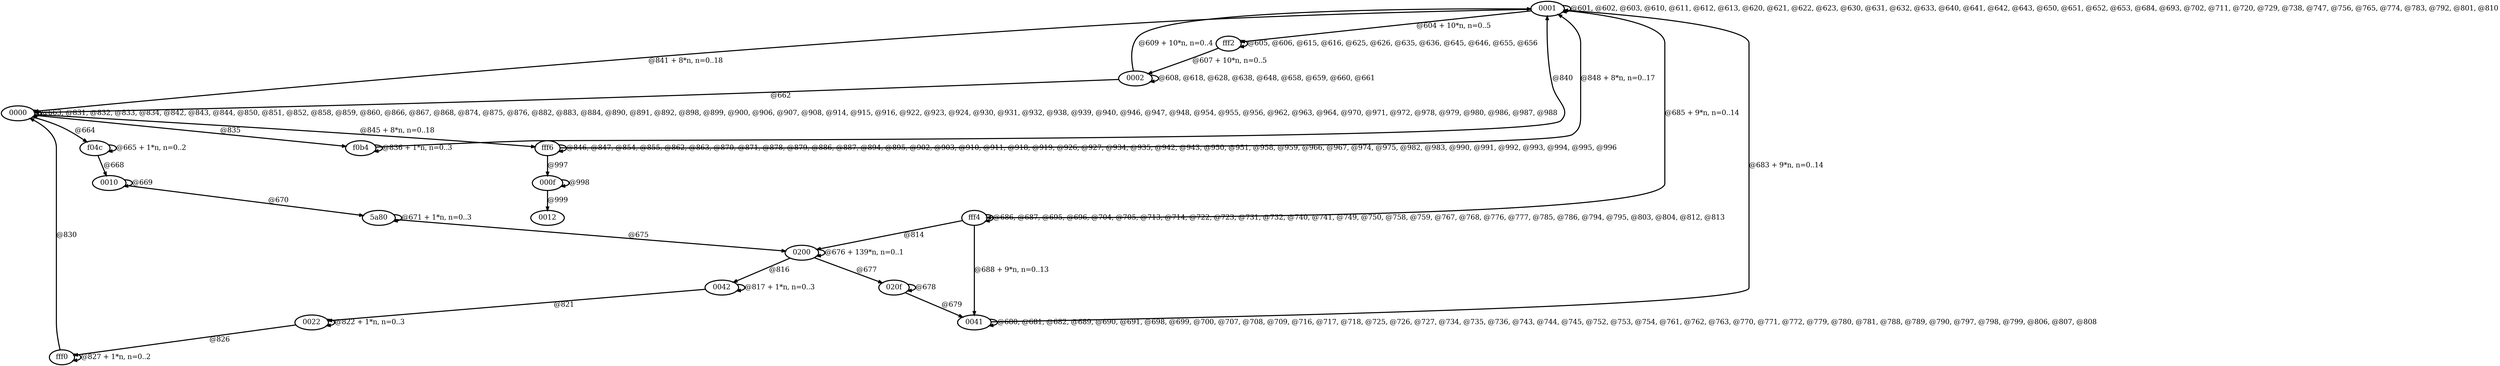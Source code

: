digraph G {
        node [style=rounded, penwidth=3, fontsize=20, shape=oval];
        "0001" -> "0001" [label="@601, @602, @603, @610, @611, @612, @613, @620, @621, @622, @623, @630, @631, @632, @633, @640, @641, @642, @643, @650, @651, @652, @653, @684, @693, @702, @711, @720, @729, @738, @747, @756, @765, @774, @783, @792, @801, @810", color=black,arrowsize=1,style=bold,penwidth=3,fontsize=20];
"0001" -> "fff2" [label="@604 + 10*n, n=0..5", color=black,arrowsize=1,style=bold,penwidth=3,fontsize=20];
"fff2" -> "fff2" [label="@605, @606, @615, @616, @625, @626, @635, @636, @645, @646, @655, @656", color=black,arrowsize=1,style=bold,penwidth=3,fontsize=20];
"fff2" -> "0002" [label="@607 + 10*n, n=0..5", color=black,arrowsize=1,style=bold,penwidth=3,fontsize=20];
"0002" -> "0002" [label="@608, @618, @628, @638, @648, @658, @659, @660, @661", color=black,arrowsize=1,style=bold,penwidth=3,fontsize=20];
"0002" -> "0001" [label="@609 + 10*n, n=0..4", color=black,arrowsize=1,style=bold,penwidth=3,fontsize=20];
"0002" -> "0000" [label="@662", color=black,arrowsize=1,style=bold,penwidth=3,fontsize=20];
"0000" -> "0000" [label="@663, @831, @832, @833, @834, @842, @843, @844, @850, @851, @852, @858, @859, @860, @866, @867, @868, @874, @875, @876, @882, @883, @884, @890, @891, @892, @898, @899, @900, @906, @907, @908, @914, @915, @916, @922, @923, @924, @930, @931, @932, @938, @939, @940, @946, @947, @948, @954, @955, @956, @962, @963, @964, @970, @971, @972, @978, @979, @980, @986, @987, @988", color=black,arrowsize=1,style=bold,penwidth=3,fontsize=20];
"0000" -> "f04c" [label="@664", color=black,arrowsize=1,style=bold,penwidth=3,fontsize=20];
"f04c" -> "f04c" [label="@665 + 1*n, n=0..2", color=black,arrowsize=1,style=bold,penwidth=3,fontsize=20];
"f04c" -> "0010" [label="@668", color=black,arrowsize=1,style=bold,penwidth=3,fontsize=20];
"0010" -> "0010" [label="@669", color=black,arrowsize=1,style=bold,penwidth=3,fontsize=20];
"0010" -> "5a80" [label="@670", color=black,arrowsize=1,style=bold,penwidth=3,fontsize=20];
"5a80" -> "5a80" [label="@671 + 1*n, n=0..3", color=black,arrowsize=1,style=bold,penwidth=3,fontsize=20];
"5a80" -> "0200" [label="@675", color=black,arrowsize=1,style=bold,penwidth=3,fontsize=20];
"0200" -> "0200" [label="@676 + 139*n, n=0..1", color=black,arrowsize=1,style=bold,penwidth=3,fontsize=20];
"0200" -> "020f" [label="@677", color=black,arrowsize=1,style=bold,penwidth=3,fontsize=20];
"020f" -> "020f" [label="@678", color=black,arrowsize=1,style=bold,penwidth=3,fontsize=20];
"020f" -> "0041" [label="@679", color=black,arrowsize=1,style=bold,penwidth=3,fontsize=20];
"0041" -> "0041" [label="@680, @681, @682, @689, @690, @691, @698, @699, @700, @707, @708, @709, @716, @717, @718, @725, @726, @727, @734, @735, @736, @743, @744, @745, @752, @753, @754, @761, @762, @763, @770, @771, @772, @779, @780, @781, @788, @789, @790, @797, @798, @799, @806, @807, @808", color=black,arrowsize=1,style=bold,penwidth=3,fontsize=20];
"0041" -> "0001" [label="@683 + 9*n, n=0..14", color=black,arrowsize=1,style=bold,penwidth=3,fontsize=20];
"0001" -> "fff4" [label="@685 + 9*n, n=0..14", color=black,arrowsize=1,style=bold,penwidth=3,fontsize=20];
"fff4" -> "fff4" [label="@686, @687, @695, @696, @704, @705, @713, @714, @722, @723, @731, @732, @740, @741, @749, @750, @758, @759, @767, @768, @776, @777, @785, @786, @794, @795, @803, @804, @812, @813", color=black,arrowsize=1,style=bold,penwidth=3,fontsize=20];
"fff4" -> "0041" [label="@688 + 9*n, n=0..13", color=black,arrowsize=1,style=bold,penwidth=3,fontsize=20];
"fff4" -> "0200" [label="@814", color=black,arrowsize=1,style=bold,penwidth=3,fontsize=20];
"0200" -> "0042" [label="@816", color=black,arrowsize=1,style=bold,penwidth=3,fontsize=20];
"0042" -> "0042" [label="@817 + 1*n, n=0..3", color=black,arrowsize=1,style=bold,penwidth=3,fontsize=20];
"0042" -> "0022" [label="@821", color=black,arrowsize=1,style=bold,penwidth=3,fontsize=20];
"0022" -> "0022" [label="@822 + 1*n, n=0..3", color=black,arrowsize=1,style=bold,penwidth=3,fontsize=20];
"0022" -> "fff0" [label="@826", color=black,arrowsize=1,style=bold,penwidth=3,fontsize=20];
"fff0" -> "fff0" [label="@827 + 1*n, n=0..2", color=black,arrowsize=1,style=bold,penwidth=3,fontsize=20];
"fff0" -> "0000" [label="@830", color=black,arrowsize=1,style=bold,penwidth=3,fontsize=20];
"0000" -> "f0b4" [label="@835", color=black,arrowsize=1,style=bold,penwidth=3,fontsize=20];
"f0b4" -> "f0b4" [label="@836 + 1*n, n=0..3", color=black,arrowsize=1,style=bold,penwidth=3,fontsize=20];
"f0b4" -> "0001" [label="@840", color=black,arrowsize=1,style=bold,penwidth=3,fontsize=20];
"0001" -> "0000" [label="@841 + 8*n, n=0..18", color=black,arrowsize=1,style=bold,penwidth=3,fontsize=20];
"0000" -> "fff6" [label="@845 + 8*n, n=0..18", color=black,arrowsize=1,style=bold,penwidth=3,fontsize=20];
"fff6" -> "fff6" [label="@846, @847, @854, @855, @862, @863, @870, @871, @878, @879, @886, @887, @894, @895, @902, @903, @910, @911, @918, @919, @926, @927, @934, @935, @942, @943, @950, @951, @958, @959, @966, @967, @974, @975, @982, @983, @990, @991, @992, @993, @994, @995, @996", color=black,arrowsize=1,style=bold,penwidth=3,fontsize=20];
"fff6" -> "0001" [label="@848 + 8*n, n=0..17", color=black,arrowsize=1,style=bold,penwidth=3,fontsize=20];
"fff6" -> "000f" [label="@997", color=black,arrowsize=1,style=bold,penwidth=3,fontsize=20];
"000f" -> "000f" [label="@998", color=black,arrowsize=1,style=bold,penwidth=3,fontsize=20];
"000f" -> "0012" [label="@999", color=black,arrowsize=1,style=bold,penwidth=3,fontsize=20];
}
